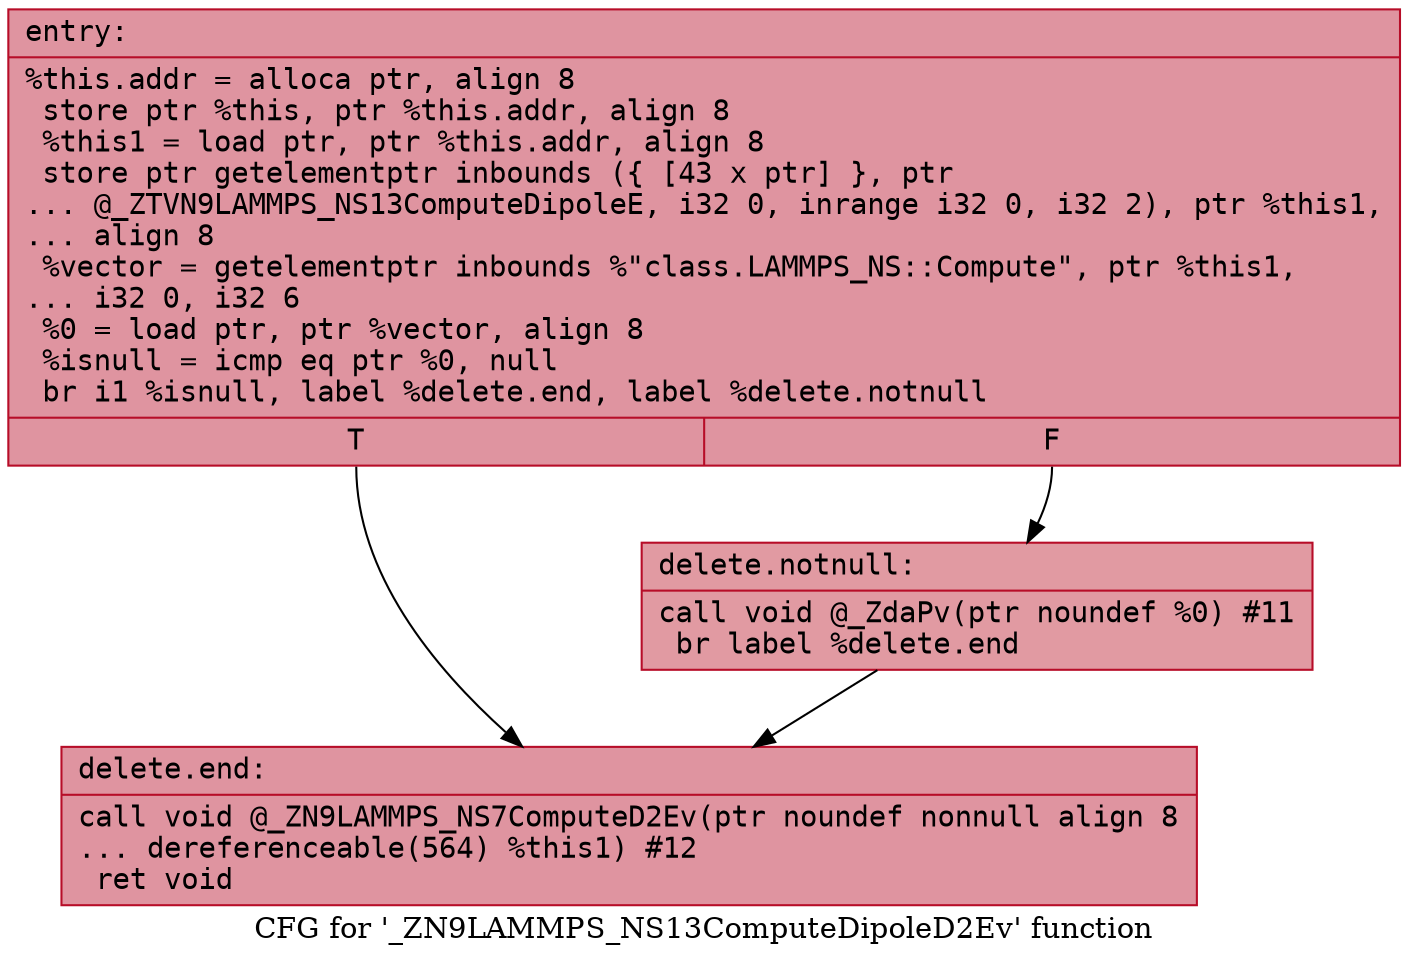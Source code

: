 digraph "CFG for '_ZN9LAMMPS_NS13ComputeDipoleD2Ev' function" {
	label="CFG for '_ZN9LAMMPS_NS13ComputeDipoleD2Ev' function";

	Node0x561bd0a34c50 [shape=record,color="#b70d28ff", style=filled, fillcolor="#b70d2870" fontname="Courier",label="{entry:\l|  %this.addr = alloca ptr, align 8\l  store ptr %this, ptr %this.addr, align 8\l  %this1 = load ptr, ptr %this.addr, align 8\l  store ptr getelementptr inbounds (\{ [43 x ptr] \}, ptr\l... @_ZTVN9LAMMPS_NS13ComputeDipoleE, i32 0, inrange i32 0, i32 2), ptr %this1,\l... align 8\l  %vector = getelementptr inbounds %\"class.LAMMPS_NS::Compute\", ptr %this1,\l... i32 0, i32 6\l  %0 = load ptr, ptr %vector, align 8\l  %isnull = icmp eq ptr %0, null\l  br i1 %isnull, label %delete.end, label %delete.notnull\l|{<s0>T|<s1>F}}"];
	Node0x561bd0a34c50:s0 -> Node0x561bd0a21260[tooltip="entry -> delete.end\nProbability 37.50%" ];
	Node0x561bd0a34c50:s1 -> Node0x561bd0a34fd0[tooltip="entry -> delete.notnull\nProbability 62.50%" ];
	Node0x561bd0a34fd0 [shape=record,color="#b70d28ff", style=filled, fillcolor="#bb1b2c70" fontname="Courier",label="{delete.notnull:\l|  call void @_ZdaPv(ptr noundef %0) #11\l  br label %delete.end\l}"];
	Node0x561bd0a34fd0 -> Node0x561bd0a21260[tooltip="delete.notnull -> delete.end\nProbability 100.00%" ];
	Node0x561bd0a21260 [shape=record,color="#b70d28ff", style=filled, fillcolor="#b70d2870" fontname="Courier",label="{delete.end:\l|  call void @_ZN9LAMMPS_NS7ComputeD2Ev(ptr noundef nonnull align 8\l... dereferenceable(564) %this1) #12\l  ret void\l}"];
}
